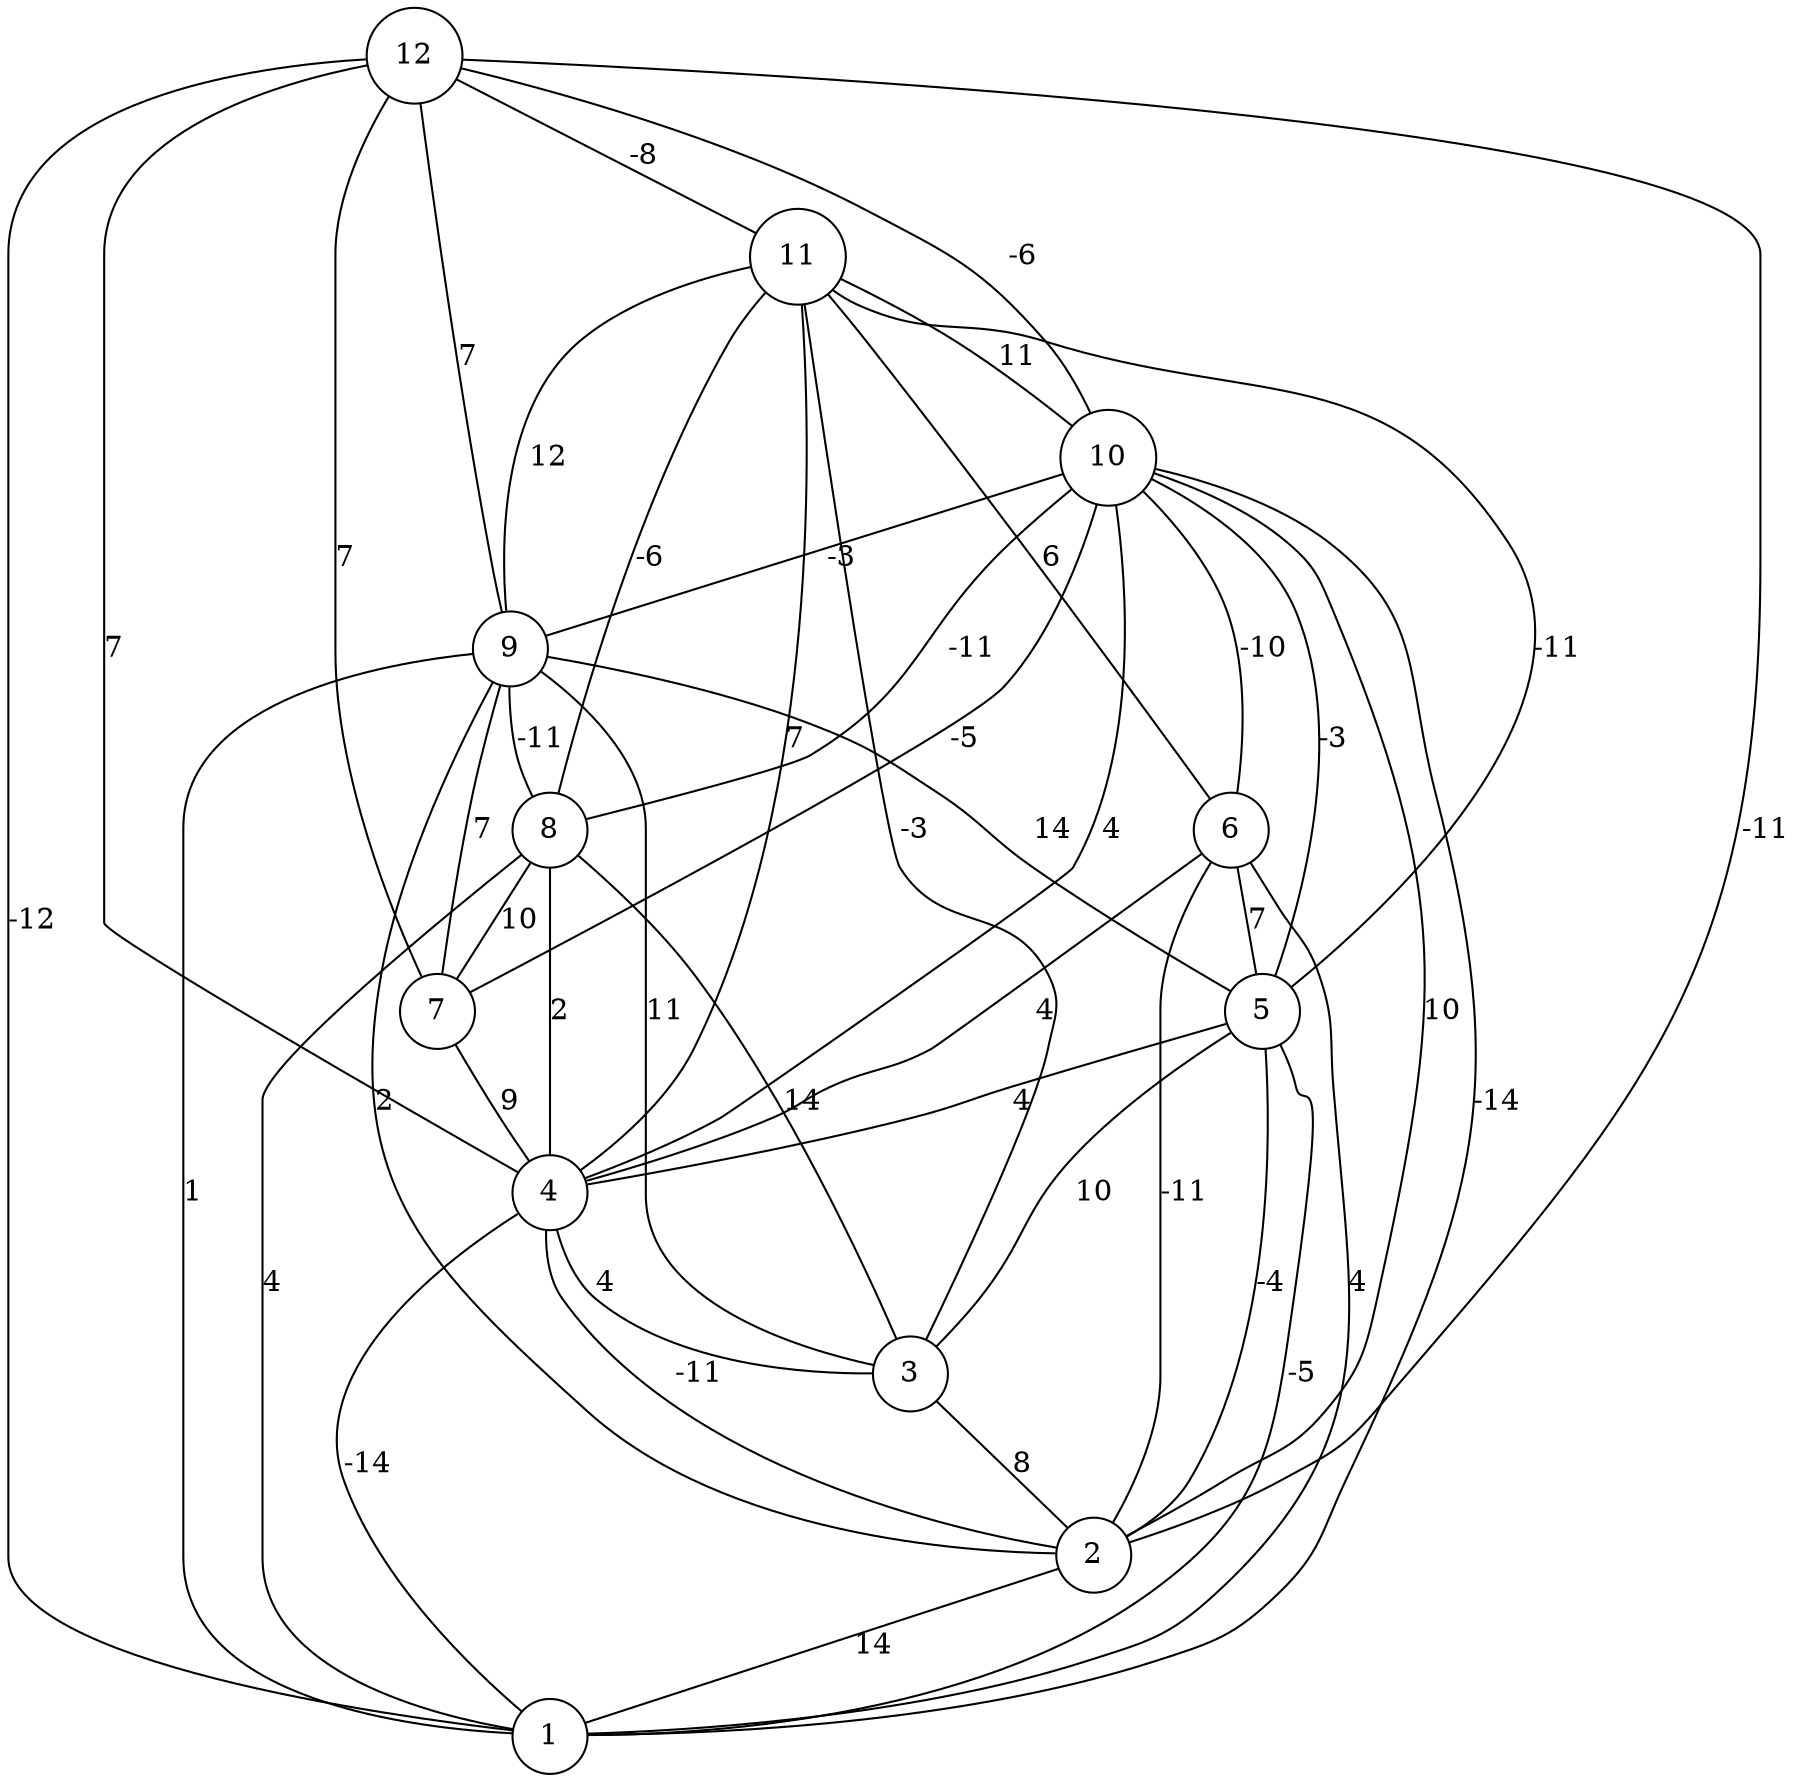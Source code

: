graph { 
	 fontname="Helvetica,Arial,sans-serif" 
	 node [shape = circle]; 
	 12 -- 1 [label = "-12"];
	 12 -- 2 [label = "-11"];
	 12 -- 4 [label = "7"];
	 12 -- 7 [label = "7"];
	 12 -- 9 [label = "7"];
	 12 -- 10 [label = "-6"];
	 12 -- 11 [label = "-8"];
	 11 -- 3 [label = "-3"];
	 11 -- 4 [label = "7"];
	 11 -- 5 [label = "-11"];
	 11 -- 6 [label = "6"];
	 11 -- 8 [label = "-6"];
	 11 -- 9 [label = "12"];
	 11 -- 10 [label = "11"];
	 10 -- 1 [label = "-14"];
	 10 -- 2 [label = "10"];
	 10 -- 4 [label = "4"];
	 10 -- 5 [label = "-3"];
	 10 -- 6 [label = "-10"];
	 10 -- 7 [label = "-5"];
	 10 -- 8 [label = "-11"];
	 10 -- 9 [label = "-3"];
	 9 -- 1 [label = "1"];
	 9 -- 2 [label = "2"];
	 9 -- 3 [label = "11"];
	 9 -- 5 [label = "14"];
	 9 -- 7 [label = "7"];
	 9 -- 8 [label = "-11"];
	 8 -- 1 [label = "4"];
	 8 -- 3 [label = "14"];
	 8 -- 4 [label = "2"];
	 8 -- 7 [label = "10"];
	 7 -- 4 [label = "9"];
	 6 -- 1 [label = "4"];
	 6 -- 2 [label = "-11"];
	 6 -- 4 [label = "4"];
	 6 -- 5 [label = "7"];
	 5 -- 1 [label = "-5"];
	 5 -- 2 [label = "-4"];
	 5 -- 3 [label = "10"];
	 5 -- 4 [label = "4"];
	 4 -- 1 [label = "-14"];
	 4 -- 2 [label = "-11"];
	 4 -- 3 [label = "4"];
	 3 -- 2 [label = "8"];
	 2 -- 1 [label = "14"];
	 1;
	 2;
	 3;
	 4;
	 5;
	 6;
	 7;
	 8;
	 9;
	 10;
	 11;
	 12;
}
